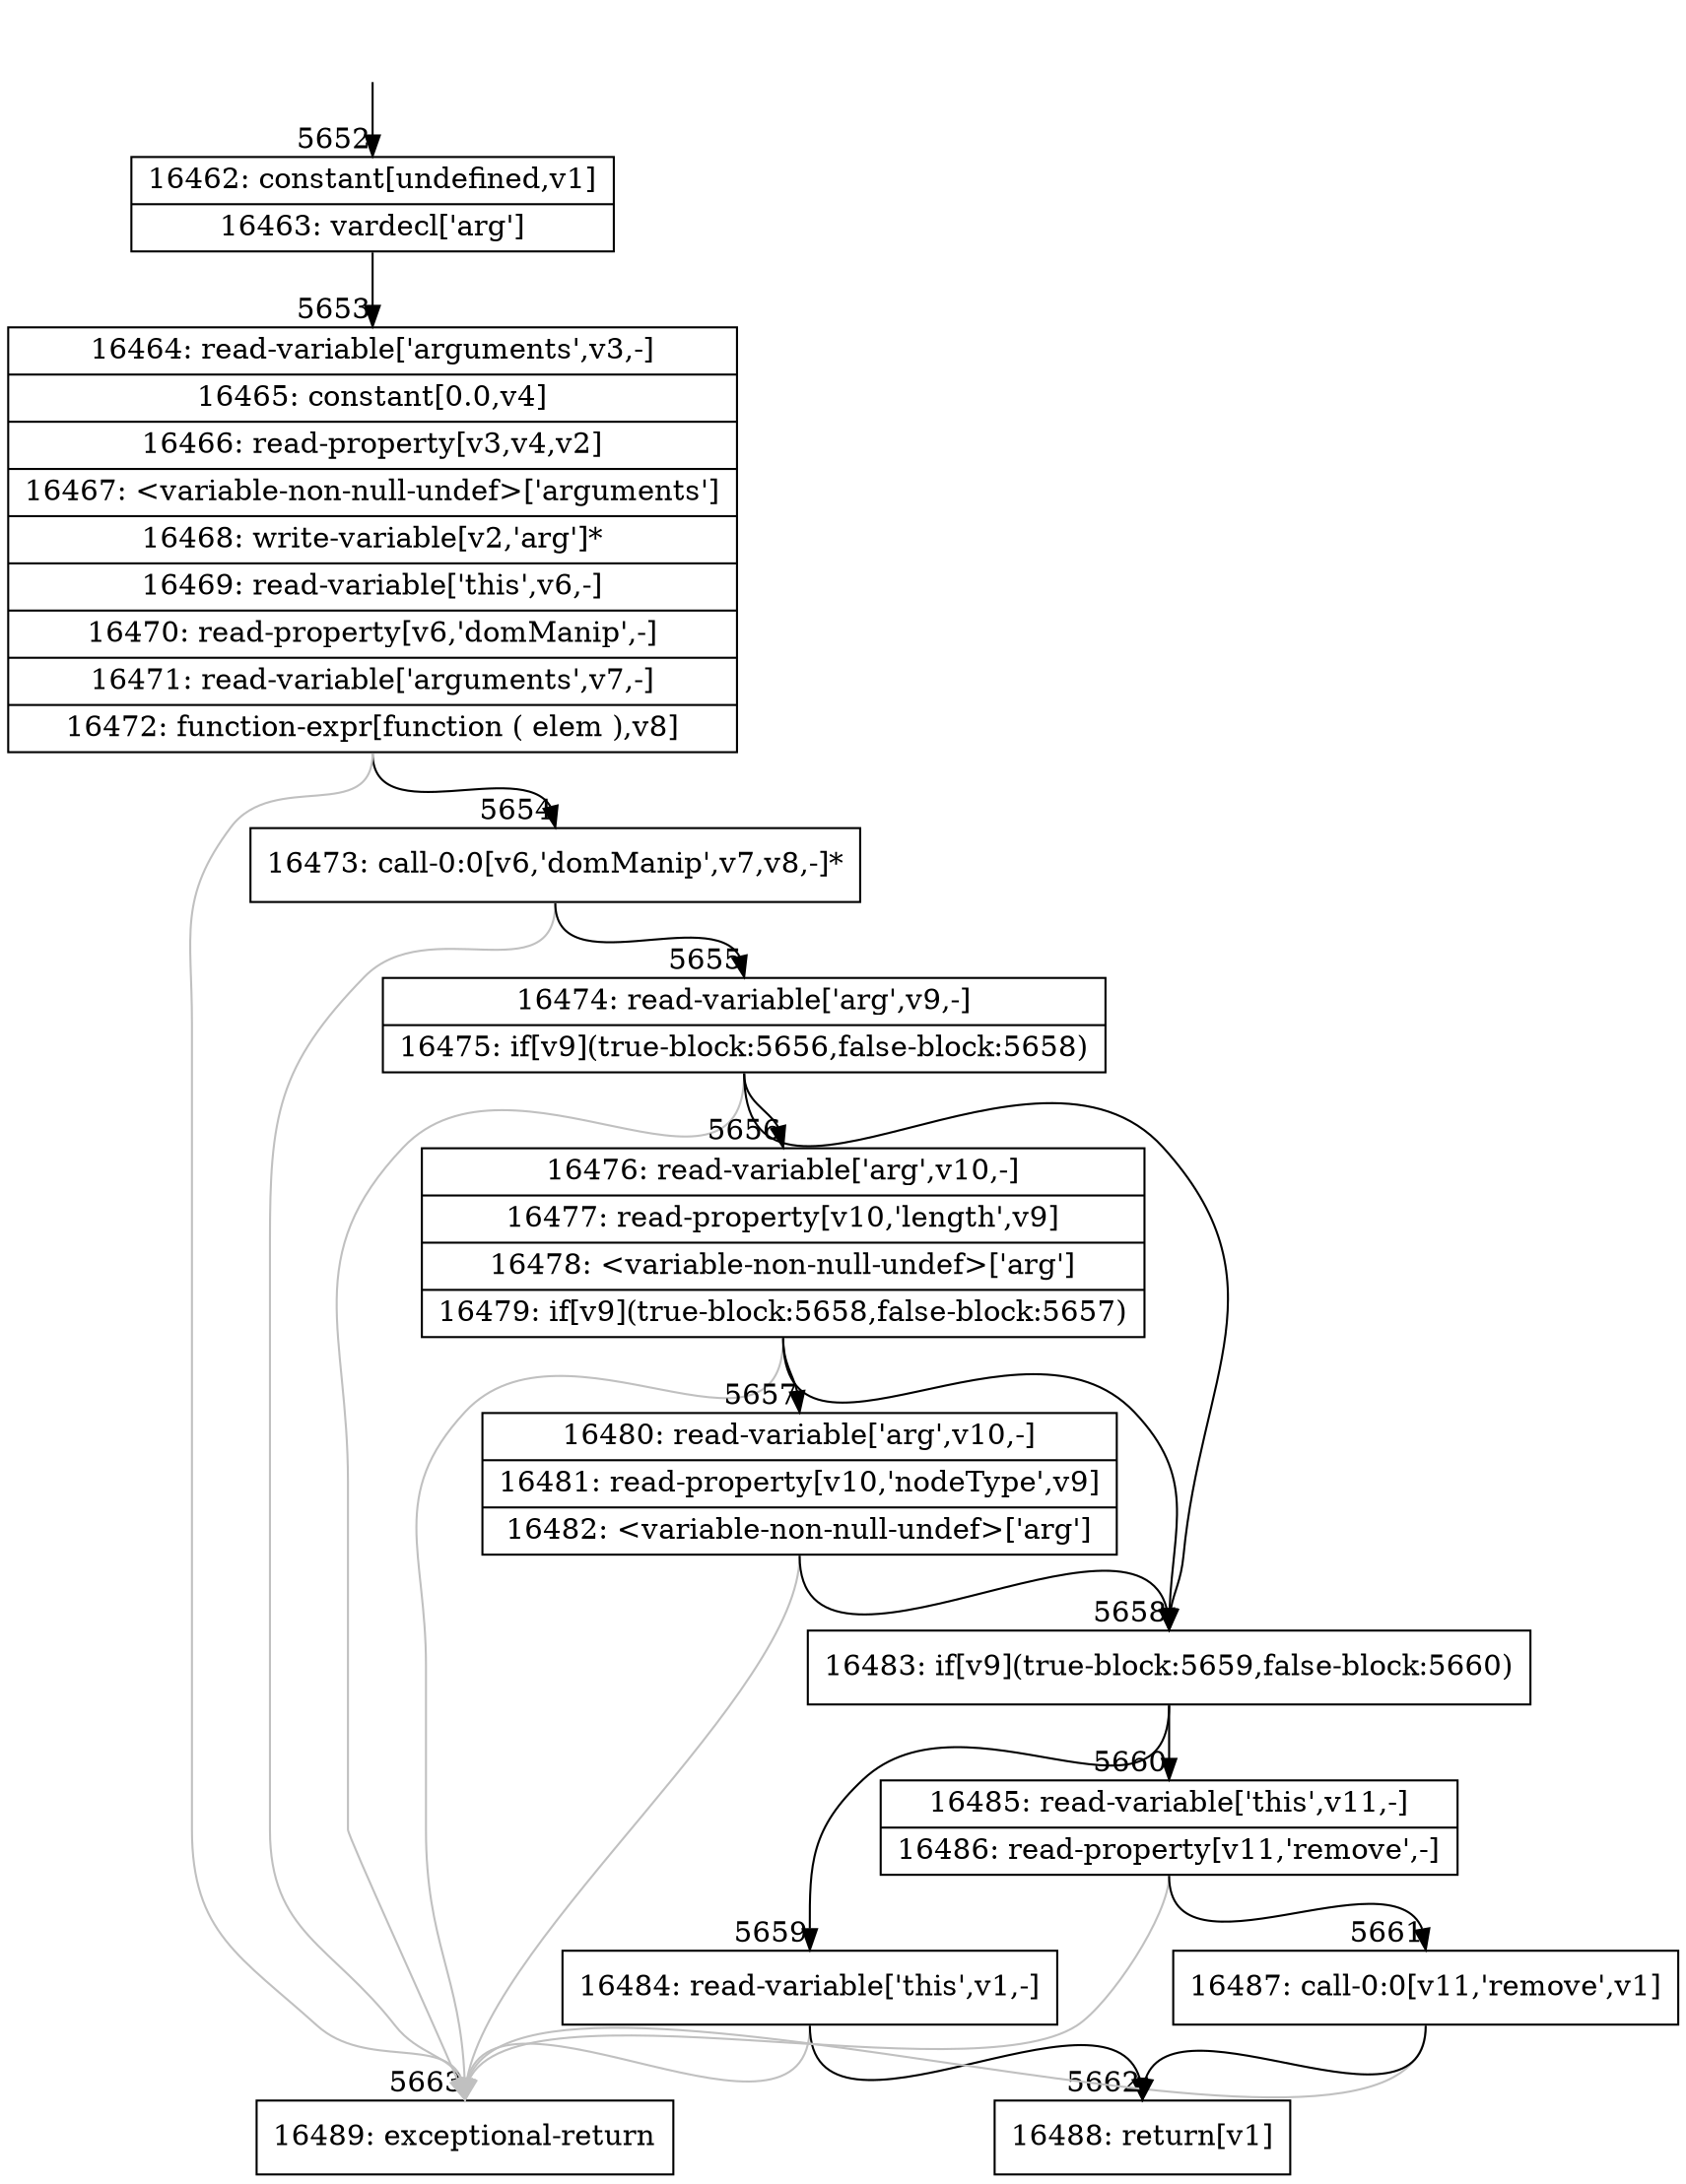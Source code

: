 digraph {
rankdir="TD"
BB_entry352[shape=none,label=""];
BB_entry352 -> BB5652 [tailport=s, headport=n, headlabel="    5652"]
BB5652 [shape=record label="{16462: constant[undefined,v1]|16463: vardecl['arg']}" ] 
BB5652 -> BB5653 [tailport=s, headport=n, headlabel="      5653"]
BB5653 [shape=record label="{16464: read-variable['arguments',v3,-]|16465: constant[0.0,v4]|16466: read-property[v3,v4,v2]|16467: \<variable-non-null-undef\>['arguments']|16468: write-variable[v2,'arg']*|16469: read-variable['this',v6,-]|16470: read-property[v6,'domManip',-]|16471: read-variable['arguments',v7,-]|16472: function-expr[function ( elem ),v8]}" ] 
BB5653 -> BB5654 [tailport=s, headport=n, headlabel="      5654"]
BB5653 -> BB5663 [tailport=s, headport=n, color=gray, headlabel="      5663"]
BB5654 [shape=record label="{16473: call-0:0[v6,'domManip',v7,v8,-]*}" ] 
BB5654 -> BB5655 [tailport=s, headport=n, headlabel="      5655"]
BB5654 -> BB5663 [tailport=s, headport=n, color=gray]
BB5655 [shape=record label="{16474: read-variable['arg',v9,-]|16475: if[v9](true-block:5656,false-block:5658)}" ] 
BB5655 -> BB5658 [tailport=s, headport=n, headlabel="      5658"]
BB5655 -> BB5656 [tailport=s, headport=n, headlabel="      5656"]
BB5655 -> BB5663 [tailport=s, headport=n, color=gray]
BB5656 [shape=record label="{16476: read-variable['arg',v10,-]|16477: read-property[v10,'length',v9]|16478: \<variable-non-null-undef\>['arg']|16479: if[v9](true-block:5658,false-block:5657)}" ] 
BB5656 -> BB5658 [tailport=s, headport=n]
BB5656 -> BB5657 [tailport=s, headport=n, headlabel="      5657"]
BB5656 -> BB5663 [tailport=s, headport=n, color=gray]
BB5657 [shape=record label="{16480: read-variable['arg',v10,-]|16481: read-property[v10,'nodeType',v9]|16482: \<variable-non-null-undef\>['arg']}" ] 
BB5657 -> BB5658 [tailport=s, headport=n]
BB5657 -> BB5663 [tailport=s, headport=n, color=gray]
BB5658 [shape=record label="{16483: if[v9](true-block:5659,false-block:5660)}" ] 
BB5658 -> BB5659 [tailport=s, headport=n, headlabel="      5659"]
BB5658 -> BB5660 [tailport=s, headport=n, headlabel="      5660"]
BB5659 [shape=record label="{16484: read-variable['this',v1,-]}" ] 
BB5659 -> BB5662 [tailport=s, headport=n, headlabel="      5662"]
BB5659 -> BB5663 [tailport=s, headport=n, color=gray]
BB5660 [shape=record label="{16485: read-variable['this',v11,-]|16486: read-property[v11,'remove',-]}" ] 
BB5660 -> BB5661 [tailport=s, headport=n, headlabel="      5661"]
BB5660 -> BB5663 [tailport=s, headport=n, color=gray]
BB5661 [shape=record label="{16487: call-0:0[v11,'remove',v1]}" ] 
BB5661 -> BB5662 [tailport=s, headport=n]
BB5661 -> BB5663 [tailport=s, headport=n, color=gray]
BB5662 [shape=record label="{16488: return[v1]}" ] 
BB5663 [shape=record label="{16489: exceptional-return}" ] 
}
